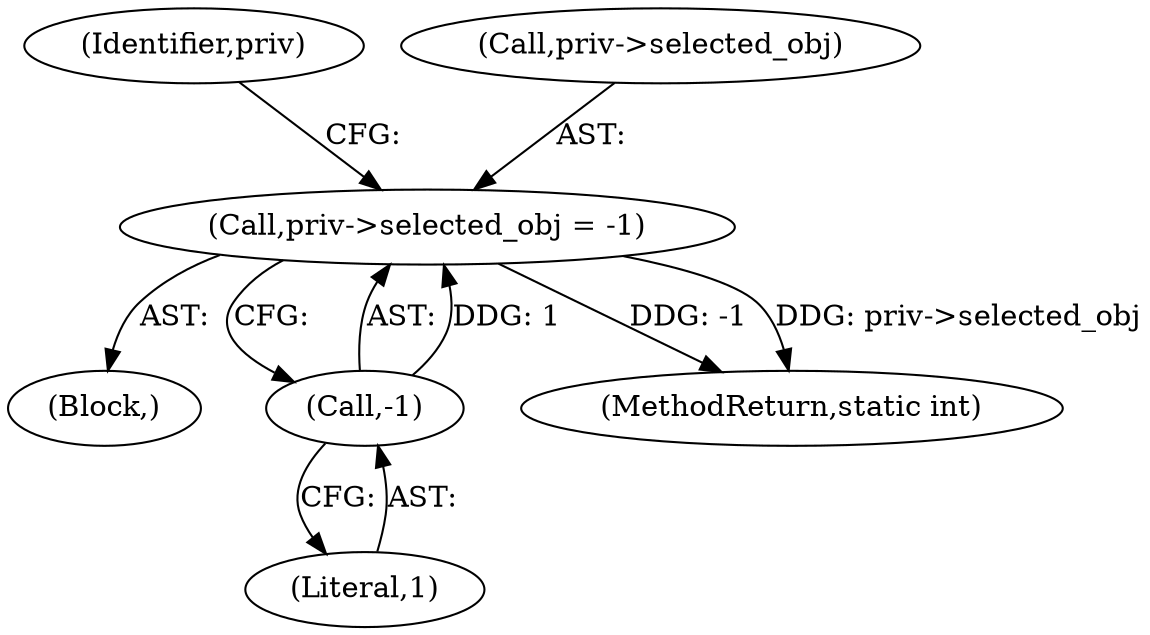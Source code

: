 digraph "0_OpenSC_8fe377e93b4b56060e5bbfb6f3142ceaeca744fa_15@pointer" {
"1000398" [label="(Call,priv->selected_obj = -1)"];
"1000402" [label="(Call,-1)"];
"1000402" [label="(Call,-1)"];
"1000406" [label="(Identifier,priv)"];
"1000403" [label="(Literal,1)"];
"1000398" [label="(Call,priv->selected_obj = -1)"];
"1000120" [label="(Block,)"];
"1000399" [label="(Call,priv->selected_obj)"];
"1000526" [label="(MethodReturn,static int)"];
"1000398" -> "1000120"  [label="AST: "];
"1000398" -> "1000402"  [label="CFG: "];
"1000399" -> "1000398"  [label="AST: "];
"1000402" -> "1000398"  [label="AST: "];
"1000406" -> "1000398"  [label="CFG: "];
"1000398" -> "1000526"  [label="DDG: -1"];
"1000398" -> "1000526"  [label="DDG: priv->selected_obj"];
"1000402" -> "1000398"  [label="DDG: 1"];
"1000402" -> "1000403"  [label="CFG: "];
"1000403" -> "1000402"  [label="AST: "];
}

